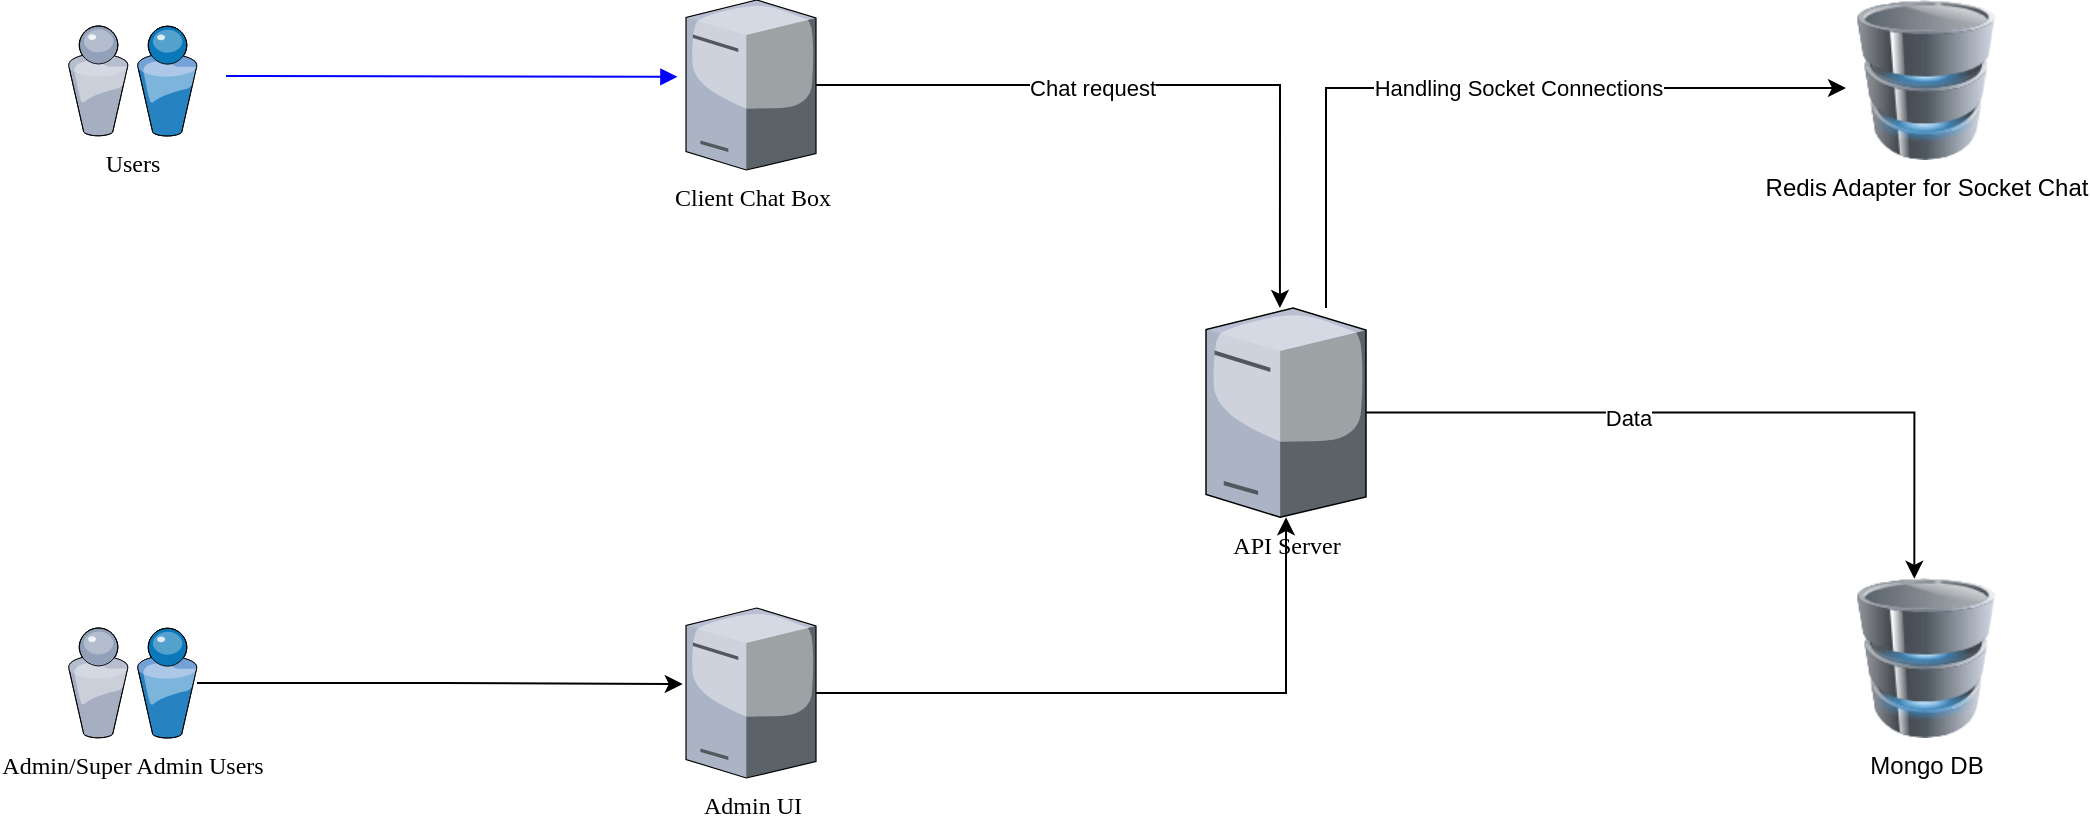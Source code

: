 <mxfile version="20.8.20" type="github">
  <diagram name="Page-1" id="822b0af5-4adb-64df-f703-e8dfc1f81529">
    <mxGraphModel dx="1509" dy="812" grid="1" gridSize="10" guides="1" tooltips="1" connect="1" arrows="1" fold="1" page="1" pageScale="1" pageWidth="1100" pageHeight="850" background="none" math="0" shadow="0">
      <root>
        <mxCell id="0" />
        <mxCell id="1" parent="0" />
        <mxCell id="7d933b09d9755ecc-6" value="Users" style="verticalLabelPosition=bottom;aspect=fixed;html=1;verticalAlign=top;strokeColor=none;shape=mxgraph.citrix.users;rounded=0;shadow=0;comic=0;fontFamily=Verdana;" parent="1" vertex="1">
          <mxGeometry x="511" y="339" width="64.5" height="55" as="geometry" />
        </mxCell>
        <mxCell id="-F275xsapLtN91R2mQRw-13" style="edgeStyle=orthogonalEdgeStyle;rounded=0;orthogonalLoop=1;jettySize=auto;html=1;entryX=0.462;entryY=0;entryDx=0;entryDy=0;entryPerimeter=0;" edge="1" parent="1" source="7d933b09d9755ecc-9" target="-F275xsapLtN91R2mQRw-5">
          <mxGeometry relative="1" as="geometry">
            <mxPoint x="1170" y="430" as="targetPoint" />
          </mxGeometry>
        </mxCell>
        <mxCell id="-F275xsapLtN91R2mQRw-15" value="Chat request" style="edgeLabel;html=1;align=center;verticalAlign=middle;resizable=0;points=[];" vertex="1" connectable="0" parent="-F275xsapLtN91R2mQRw-13">
          <mxGeometry x="-0.2" y="-1" relative="1" as="geometry">
            <mxPoint as="offset" />
          </mxGeometry>
        </mxCell>
        <mxCell id="7d933b09d9755ecc-9" value="Client Chat Box" style="verticalLabelPosition=bottom;aspect=fixed;html=1;verticalAlign=top;strokeColor=none;shape=mxgraph.citrix.tower_server;rounded=0;shadow=0;comic=0;fontFamily=Verdana;" parent="1" vertex="1">
          <mxGeometry x="820" y="326" width="65" height="85" as="geometry" />
        </mxCell>
        <mxCell id="7d933b09d9755ecc-23" style="rounded=0;html=1;labelBackgroundColor=none;startArrow=none;startFill=0;endArrow=block;endFill=1;strokeColor=#0000FF;strokeWidth=1;fontFamily=Verdana;fontSize=12;entryX=-0.066;entryY=0.452;entryDx=0;entryDy=0;entryPerimeter=0;" parent="1" target="7d933b09d9755ecc-9" edge="1">
          <mxGeometry relative="1" as="geometry">
            <mxPoint x="590" y="364" as="sourcePoint" />
            <mxPoint x="986.663" y="484.33" as="targetPoint" />
          </mxGeometry>
        </mxCell>
        <mxCell id="-F275xsapLtN91R2mQRw-18" style="edgeStyle=orthogonalEdgeStyle;rounded=0;orthogonalLoop=1;jettySize=auto;html=1;" edge="1" parent="1" source="-F275xsapLtN91R2mQRw-5" target="-F275xsapLtN91R2mQRw-9">
          <mxGeometry relative="1" as="geometry">
            <mxPoint x="1650" y="440" as="targetPoint" />
            <Array as="points">
              <mxPoint x="1140" y="370" />
            </Array>
          </mxGeometry>
        </mxCell>
        <mxCell id="-F275xsapLtN91R2mQRw-19" value="Handling Socket Connections" style="edgeLabel;html=1;align=center;verticalAlign=middle;resizable=0;points=[];" vertex="1" connectable="0" parent="-F275xsapLtN91R2mQRw-18">
          <mxGeometry x="0.114" relative="1" as="geometry">
            <mxPoint as="offset" />
          </mxGeometry>
        </mxCell>
        <mxCell id="-F275xsapLtN91R2mQRw-21" style="edgeStyle=orthogonalEdgeStyle;rounded=0;orthogonalLoop=1;jettySize=auto;html=1;entryX=0.427;entryY=0.005;entryDx=0;entryDy=0;entryPerimeter=0;" edge="1" parent="1" source="-F275xsapLtN91R2mQRw-5" target="-F275xsapLtN91R2mQRw-10">
          <mxGeometry relative="1" as="geometry" />
        </mxCell>
        <mxCell id="-F275xsapLtN91R2mQRw-22" value="Data" style="edgeLabel;html=1;align=center;verticalAlign=middle;resizable=0;points=[];" vertex="1" connectable="0" parent="-F275xsapLtN91R2mQRw-21">
          <mxGeometry x="-0.266" y="-2" relative="1" as="geometry">
            <mxPoint as="offset" />
          </mxGeometry>
        </mxCell>
        <mxCell id="-F275xsapLtN91R2mQRw-5" value="API Server" style="verticalLabelPosition=bottom;aspect=fixed;html=1;verticalAlign=top;strokeColor=none;shape=mxgraph.citrix.tower_server;rounded=0;shadow=0;comic=0;fontFamily=Verdana;" vertex="1" parent="1">
          <mxGeometry x="1080" y="480" width="80" height="104.62" as="geometry" />
        </mxCell>
        <mxCell id="-F275xsapLtN91R2mQRw-24" style="edgeStyle=orthogonalEdgeStyle;rounded=0;orthogonalLoop=1;jettySize=auto;html=1;" edge="1" parent="1" source="-F275xsapLtN91R2mQRw-6" target="-F275xsapLtN91R2mQRw-5">
          <mxGeometry relative="1" as="geometry" />
        </mxCell>
        <mxCell id="-F275xsapLtN91R2mQRw-6" value="Admin UI&lt;br&gt;" style="verticalLabelPosition=bottom;aspect=fixed;html=1;verticalAlign=top;strokeColor=none;shape=mxgraph.citrix.tower_server;rounded=0;shadow=0;comic=0;fontFamily=Verdana;" vertex="1" parent="1">
          <mxGeometry x="820" y="630" width="65" height="85" as="geometry" />
        </mxCell>
        <mxCell id="-F275xsapLtN91R2mQRw-9" value="Redis Adapter for Socket Chat" style="image;html=1;image=img/lib/clip_art/computers/Database_128x128.png" vertex="1" parent="1">
          <mxGeometry x="1400" y="326" width="80" height="80" as="geometry" />
        </mxCell>
        <mxCell id="-F275xsapLtN91R2mQRw-10" value="Mongo DB" style="image;html=1;image=img/lib/clip_art/computers/Database_128x128.png" vertex="1" parent="1">
          <mxGeometry x="1400" y="615" width="80" height="80" as="geometry" />
        </mxCell>
        <mxCell id="-F275xsapLtN91R2mQRw-23" style="edgeStyle=orthogonalEdgeStyle;rounded=0;orthogonalLoop=1;jettySize=auto;html=1;entryX=-0.025;entryY=0.447;entryDx=0;entryDy=0;entryPerimeter=0;" edge="1" parent="1" source="-F275xsapLtN91R2mQRw-11" target="-F275xsapLtN91R2mQRw-6">
          <mxGeometry relative="1" as="geometry" />
        </mxCell>
        <mxCell id="-F275xsapLtN91R2mQRw-11" value="Admin/Super Admin Users" style="verticalLabelPosition=bottom;aspect=fixed;html=1;verticalAlign=top;strokeColor=none;shape=mxgraph.citrix.users;rounded=0;shadow=0;comic=0;fontFamily=Verdana;" vertex="1" parent="1">
          <mxGeometry x="511" y="640" width="64.5" height="55" as="geometry" />
        </mxCell>
      </root>
    </mxGraphModel>
  </diagram>
</mxfile>
